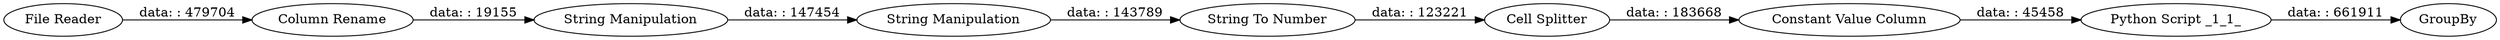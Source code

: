 digraph {
	"2675283512459564526_1" [label="File Reader"]
	"2675283512459564526_12" [label="Python Script _1_1_"]
	"2675283512459564526_4" [label="String Manipulation"]
	"2675283512459564526_5" [label="String Manipulation"]
	"2675283512459564526_2" [label="Column Rename"]
	"2675283512459564526_7" [label="Cell Splitter"]
	"2675283512459564526_11" [label="Constant Value Column"]
	"2675283512459564526_6" [label="String To Number"]
	"2675283512459564526_13" [label=GroupBy]
	"2675283512459564526_1" -> "2675283512459564526_2" [label="data: : 479704"]
	"2675283512459564526_5" -> "2675283512459564526_6" [label="data: : 143789"]
	"2675283512459564526_6" -> "2675283512459564526_7" [label="data: : 123221"]
	"2675283512459564526_12" -> "2675283512459564526_13" [label="data: : 661911"]
	"2675283512459564526_4" -> "2675283512459564526_5" [label="data: : 147454"]
	"2675283512459564526_7" -> "2675283512459564526_11" [label="data: : 183668"]
	"2675283512459564526_2" -> "2675283512459564526_4" [label="data: : 19155"]
	"2675283512459564526_11" -> "2675283512459564526_12" [label="data: : 45458"]
	rankdir=LR
}
